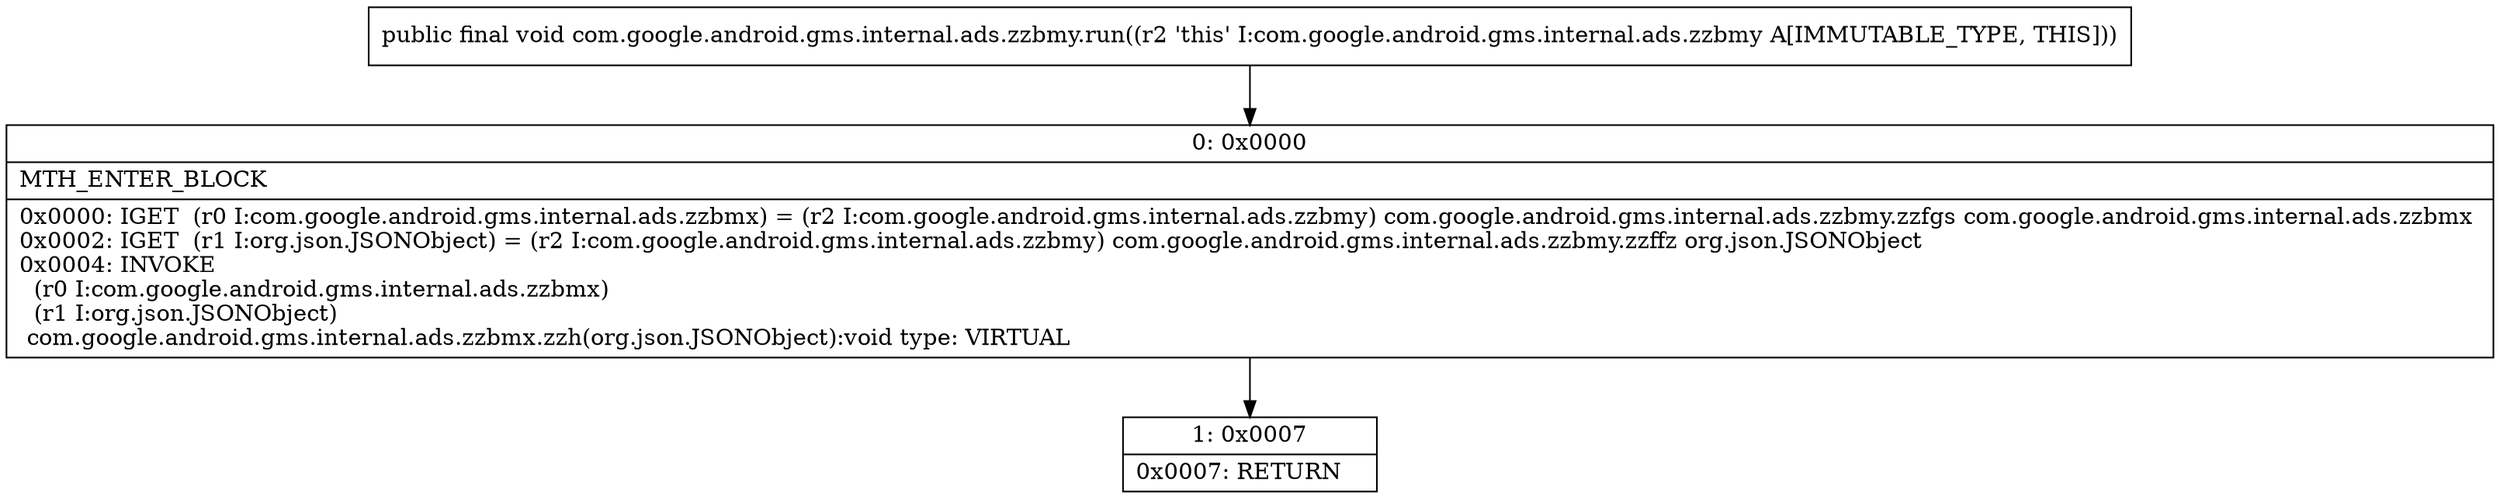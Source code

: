 digraph "CFG forcom.google.android.gms.internal.ads.zzbmy.run()V" {
Node_0 [shape=record,label="{0\:\ 0x0000|MTH_ENTER_BLOCK\l|0x0000: IGET  (r0 I:com.google.android.gms.internal.ads.zzbmx) = (r2 I:com.google.android.gms.internal.ads.zzbmy) com.google.android.gms.internal.ads.zzbmy.zzfgs com.google.android.gms.internal.ads.zzbmx \l0x0002: IGET  (r1 I:org.json.JSONObject) = (r2 I:com.google.android.gms.internal.ads.zzbmy) com.google.android.gms.internal.ads.zzbmy.zzffz org.json.JSONObject \l0x0004: INVOKE  \l  (r0 I:com.google.android.gms.internal.ads.zzbmx)\l  (r1 I:org.json.JSONObject)\l com.google.android.gms.internal.ads.zzbmx.zzh(org.json.JSONObject):void type: VIRTUAL \l}"];
Node_1 [shape=record,label="{1\:\ 0x0007|0x0007: RETURN   \l}"];
MethodNode[shape=record,label="{public final void com.google.android.gms.internal.ads.zzbmy.run((r2 'this' I:com.google.android.gms.internal.ads.zzbmy A[IMMUTABLE_TYPE, THIS])) }"];
MethodNode -> Node_0;
Node_0 -> Node_1;
}

